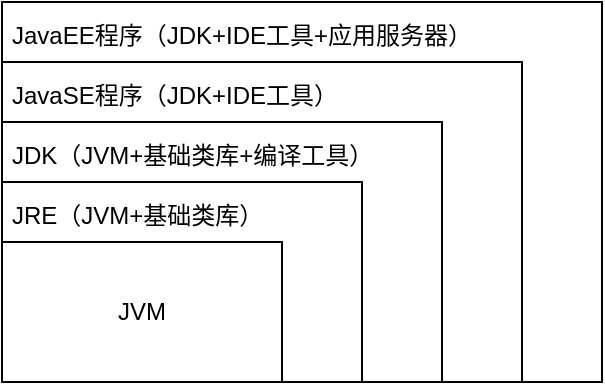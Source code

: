 <mxfile version="22.1.11" type="device">
  <diagram name="jvm&amp;jre&amp;jdk" id="_GMFSYkJMBO3KfQpKZtc">
    <mxGraphModel dx="780" dy="448" grid="1" gridSize="10" guides="1" tooltips="1" connect="1" arrows="1" fold="1" page="1" pageScale="1" pageWidth="1169" pageHeight="827" math="0" shadow="0">
      <root>
        <mxCell id="0" />
        <mxCell id="1" parent="0" />
        <mxCell id="ItogpshEqLcYT4WasVkE-6" value="JavaEE程序（JDK+IDE工具+应用服务器）" style="rounded=0;whiteSpace=wrap;html=1;verticalAlign=top;align=left;spacing=5;" vertex="1" parent="1">
          <mxGeometry x="60" y="80" width="300" height="190" as="geometry" />
        </mxCell>
        <mxCell id="ItogpshEqLcYT4WasVkE-5" value="JavaSE程序（JDK+IDE工具）" style="rounded=0;whiteSpace=wrap;html=1;verticalAlign=top;align=left;spacing=5;" vertex="1" parent="1">
          <mxGeometry x="60" y="110" width="260" height="160" as="geometry" />
        </mxCell>
        <mxCell id="ItogpshEqLcYT4WasVkE-3" value="JDK（JVM+基础类库+编译工具）" style="rounded=0;whiteSpace=wrap;html=1;verticalAlign=top;align=left;spacing=5;" vertex="1" parent="1">
          <mxGeometry x="60" y="140" width="220" height="130" as="geometry" />
        </mxCell>
        <mxCell id="ItogpshEqLcYT4WasVkE-2" value="JRE（JVM+基础类库）" style="rounded=0;whiteSpace=wrap;html=1;verticalAlign=top;align=left;spacing=5;" vertex="1" parent="1">
          <mxGeometry x="60" y="170" width="180" height="100" as="geometry" />
        </mxCell>
        <mxCell id="ItogpshEqLcYT4WasVkE-1" value="JVM" style="rounded=0;whiteSpace=wrap;html=1;verticalAlign=middle;align=center;spacing=5;" vertex="1" parent="1">
          <mxGeometry x="60" y="200" width="140" height="70" as="geometry" />
        </mxCell>
      </root>
    </mxGraphModel>
  </diagram>
</mxfile>
